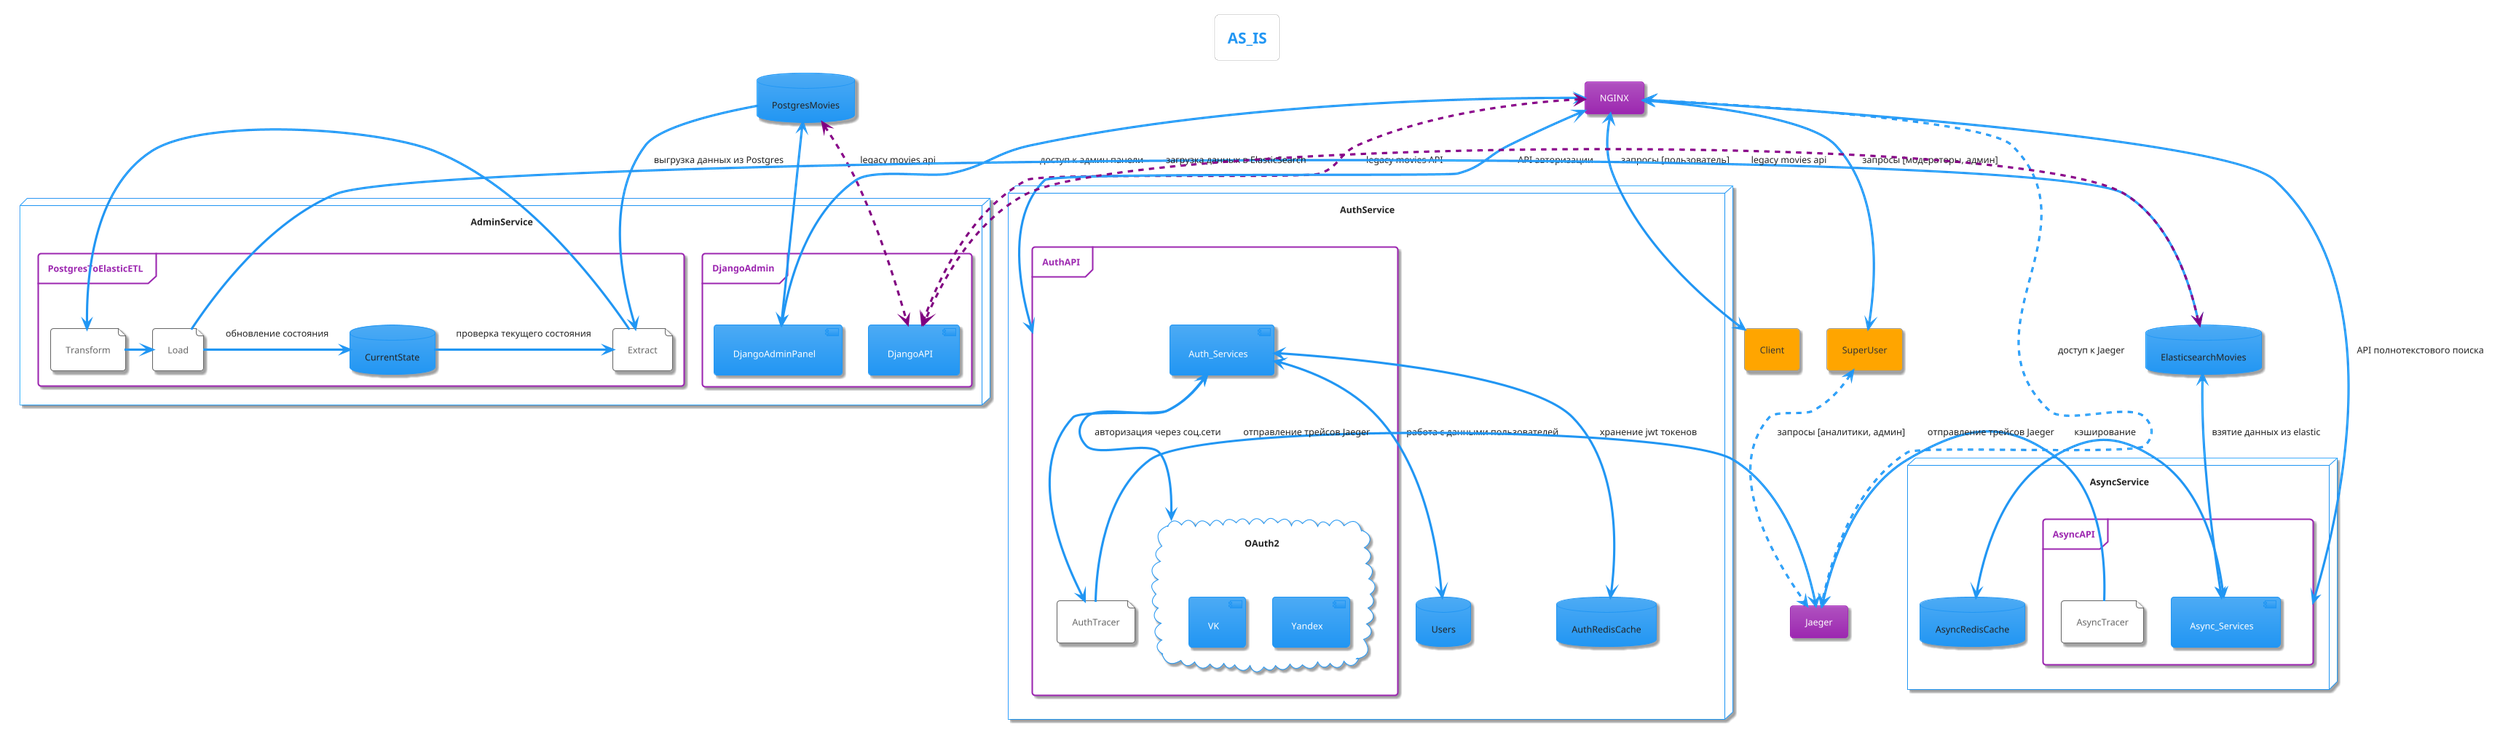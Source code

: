 @startuml as_is
!theme materia
skinparam componentStyle uml2

title AS_IS

agent Client
agent SuperUser
card NGINX
card Jaeger
database PostgresMovies
database ElasticsearchMovies


node AdminService {
    frame DjangoAdmin {
        component DjangoAPI
        component DjangoAdminPanel
    }

    frame PostgresToElasticETL {
        database CurrentState
        file Extract
        file Transform
        file Load

        CurrentState -> Extract: проверка текущего состояния
        Load -> CurrentState: обновление состояния
        
        Extract -> Transform
        Transform -> Load
    }
}


node AsyncService {
    database AsyncRedisCache
    frame AsyncAPI {
        component Async_Services
        file AsyncTracer
    }

    Async_Services <-> AsyncRedisCache: кэширование
    AsyncTracer -> Jaeger: отправление трейсов Jaeger
}


node AuthService {
    database Users
    database AuthRedisCache
    frame AuthAPI {
        component Auth_Services
        file AuthTracer
        cloud OAuth2 {
            component Yandex
            component VK
        }
    }
    
    Auth_Services <--> Users: работа с данными пользователей
    Auth_Services <--> AuthTracer
    Auth_Services <--> OAuth2: авторизация через соц.сети
    Auth_Services <--> AuthRedisCache: хранение jwt токенов
    
    AuthTracer -> Jaeger: отправление трейсов Jaeger
}

' NGINX connections
NGINX <--> Client: запросы [пользователь]
NGINX <--> SuperUser: запросы [модераторы, админ]
NGINX <--> DjangoAdminPanel: доступ к админ панели
NGINX <.[#Purple].> DjangoAPI: legacy movies API
NGINX <--> AsyncAPI: API полнотекстового поиска
NGINX <--> AuthAPI: API авторизации
NGINX <..> Jaeger: доступ к Jaeger

'Postgres connections
PostgresMovies -> Extract: выгрузка данных из Postgres
PostgresMovies <.[#Purple].> DjangoAPI: legacy movies api
PostgresMovies <--> DjangoAdminPanel

' Elastic connections
Load -> ElasticsearchMovies: загрузка данных в ElasticSearch
ElasticsearchMovies <--> Async_Services: взятие данных из elastic
ElasticsearchMovies <.[#Purple].> DjangoAPI: legacy movies api

' SuperUser connections
SuperUser <.> Jaeger: запросы [аналитики, админ]